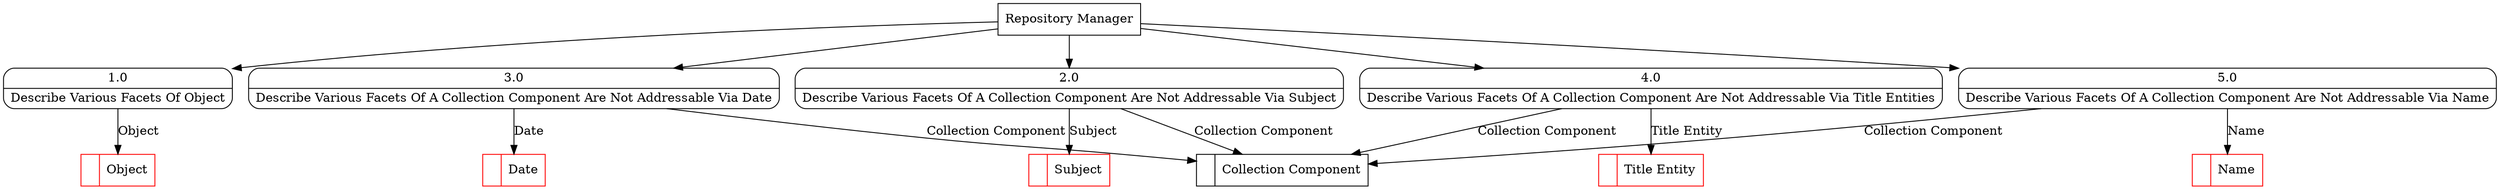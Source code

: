 digraph dfd2{ 
node[shape=record]
200 [label="<f0>  |<f1> Object " color=red];
201 [label="<f0>  |<f1> Collection Component " ];
202 [label="<f0>  |<f1> Title Entity " color=red];
203 [label="<f0>  |<f1> Date " color=red];
204 [label="<f0>  |<f1> Name " color=red];
205 [label="<f0>  |<f1> Subject " color=red];
206 [label="Repository Manager" shape=box];
207 [label="{<f0> 1.0|<f1> Describe Various Facets Of Object }" shape=Mrecord];
208 [label="{<f0> 2.0|<f1> Describe Various Facets Of A Collection Component Are Not Addressable Via Subject }" shape=Mrecord];
209 [label="{<f0> 3.0|<f1> Describe Various Facets Of A Collection Component Are Not Addressable Via Date }" shape=Mrecord];
210 [label="{<f0> 4.0|<f1> Describe Various Facets Of A Collection Component Are Not Addressable Via Title Entities }" shape=Mrecord];
211 [label="{<f0> 5.0|<f1> Describe Various Facets Of A Collection Component Are Not Addressable Via Name }" shape=Mrecord];
206 -> 207
206 -> 208
206 -> 209
206 -> 210
206 -> 211
207 -> 200 [label="Object"]
208 -> 205 [label="Subject"]
208 -> 201 [label="Collection Component"]
209 -> 203 [label="Date"]
209 -> 201 [label="Collection Component"]
210 -> 201 [label="Collection Component"]
210 -> 202 [label="Title Entity"]
211 -> 204 [label="Name"]
211 -> 201 [label="Collection Component"]
}